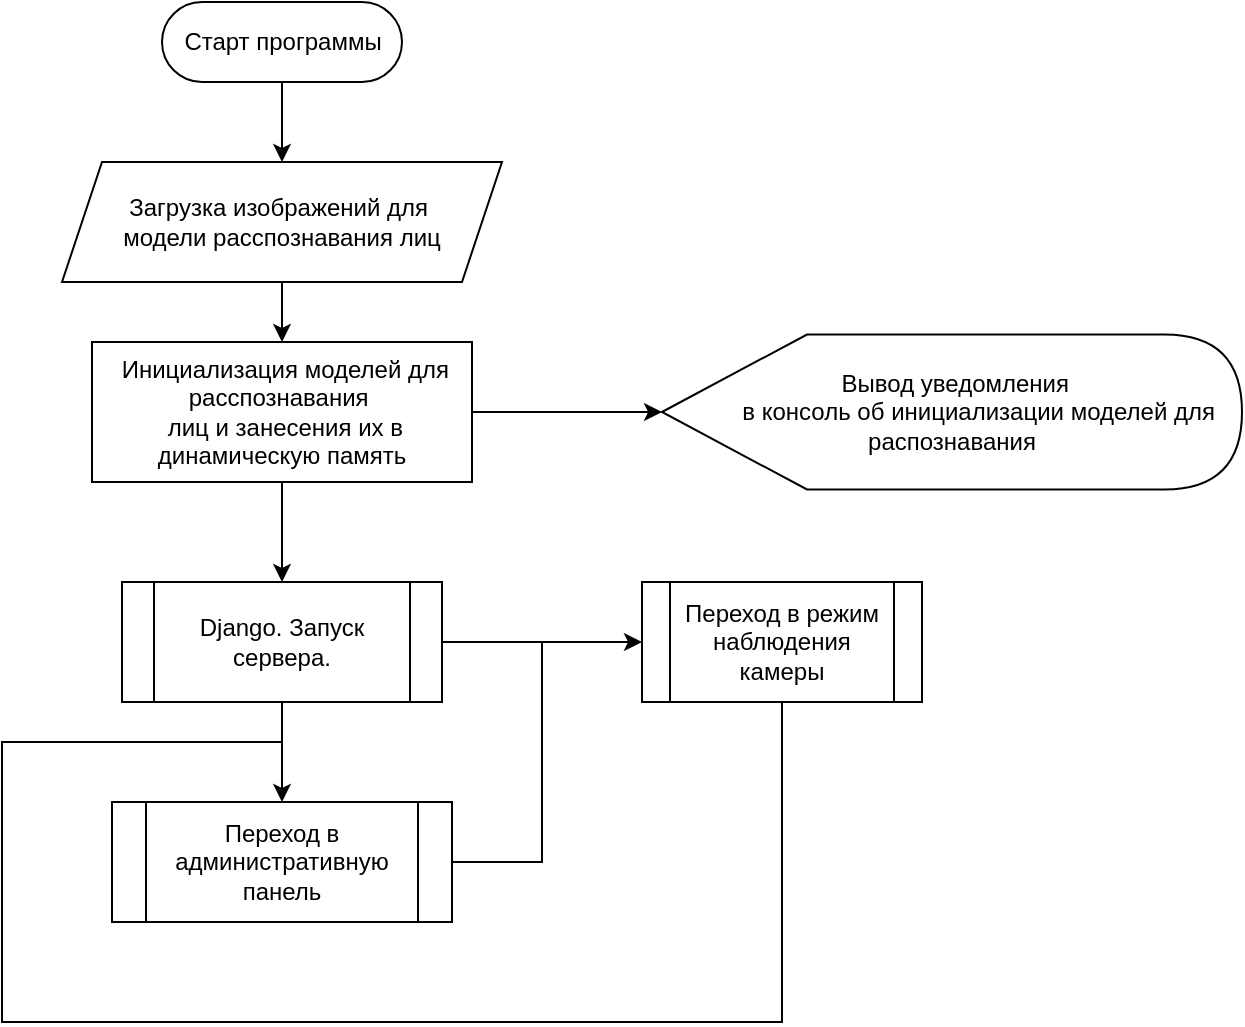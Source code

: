 <mxfile version="16.6.4" type="github">
  <diagram id="ewUVDnR6odoHEjvroTte" name="Page-1">
    <mxGraphModel dx="1483" dy="776" grid="1" gridSize="10" guides="1" tooltips="1" connect="1" arrows="1" fold="1" page="1" pageScale="1" pageWidth="827" pageHeight="1169" math="0" shadow="0">
      <root>
        <mxCell id="0" />
        <mxCell id="1" parent="0" />
        <mxCell id="1KVrCh8t2x983QBbP4De-7" value="" style="edgeStyle=orthogonalEdgeStyle;rounded=0;orthogonalLoop=1;jettySize=auto;html=1;" edge="1" parent="1" source="1KVrCh8t2x983QBbP4De-1" target="1KVrCh8t2x983QBbP4De-3">
          <mxGeometry relative="1" as="geometry" />
        </mxCell>
        <mxCell id="1KVrCh8t2x983QBbP4De-1" value="&lt;div&gt;Загрузка изображений для&amp;nbsp;&lt;/div&gt;&lt;div&gt;модели расспознавания лиц&lt;/div&gt;" style="shape=parallelogram;perimeter=parallelogramPerimeter;whiteSpace=wrap;html=1;fixedSize=1;" vertex="1" parent="1">
          <mxGeometry x="70" y="120" width="220" height="60" as="geometry" />
        </mxCell>
        <mxCell id="1KVrCh8t2x983QBbP4De-10" value="" style="edgeStyle=orthogonalEdgeStyle;rounded=0;orthogonalLoop=1;jettySize=auto;html=1;" edge="1" parent="1" source="1KVrCh8t2x983QBbP4De-3" target="1KVrCh8t2x983QBbP4De-9">
          <mxGeometry relative="1" as="geometry" />
        </mxCell>
        <mxCell id="1KVrCh8t2x983QBbP4De-21" value="" style="edgeStyle=orthogonalEdgeStyle;rounded=0;orthogonalLoop=1;jettySize=auto;html=1;" edge="1" parent="1" source="1KVrCh8t2x983QBbP4De-3" target="1KVrCh8t2x983QBbP4De-11">
          <mxGeometry relative="1" as="geometry" />
        </mxCell>
        <mxCell id="1KVrCh8t2x983QBbP4De-3" value="&lt;div&gt;&amp;nbsp;Инициализация моделей для расспознавания&amp;nbsp;&lt;/div&gt;&lt;div&gt;&amp;nbsp;лиц и занесения их в динамическую память&lt;/div&gt;" style="rounded=0;whiteSpace=wrap;html=1;" vertex="1" parent="1">
          <mxGeometry x="85" y="210" width="190" height="70" as="geometry" />
        </mxCell>
        <mxCell id="1KVrCh8t2x983QBbP4De-6" value="" style="edgeStyle=orthogonalEdgeStyle;rounded=0;orthogonalLoop=1;jettySize=auto;html=1;" edge="1" parent="1" source="1KVrCh8t2x983QBbP4De-5" target="1KVrCh8t2x983QBbP4De-1">
          <mxGeometry relative="1" as="geometry" />
        </mxCell>
        <mxCell id="1KVrCh8t2x983QBbP4De-5" value="Старт программы" style="html=1;dashed=0;whitespace=wrap;shape=mxgraph.dfd.start" vertex="1" parent="1">
          <mxGeometry x="120" y="40" width="120" height="40" as="geometry" />
        </mxCell>
        <mxCell id="1KVrCh8t2x983QBbP4De-9" value="&lt;div&gt;&amp;nbsp;Вывод уведомления&lt;/div&gt;&lt;div&gt;&amp;nbsp; &amp;nbsp; &amp;nbsp; &amp;nbsp; &amp;nbsp;в&lt;span&gt;&amp;nbsp;консоль об инициализации моделей&amp;nbsp;&lt;/span&gt;&lt;span&gt;для&amp;nbsp;&lt;/span&gt;&lt;/div&gt;&lt;div&gt;&lt;span&gt;распознавания&lt;/span&gt;&lt;/div&gt;" style="shape=display;whiteSpace=wrap;html=1;" vertex="1" parent="1">
          <mxGeometry x="370" y="206.25" width="290" height="77.5" as="geometry" />
        </mxCell>
        <mxCell id="1KVrCh8t2x983QBbP4De-28" value="" style="edgeStyle=orthogonalEdgeStyle;rounded=0;orthogonalLoop=1;jettySize=auto;html=1;" edge="1" parent="1" source="1KVrCh8t2x983QBbP4De-11">
          <mxGeometry relative="1" as="geometry">
            <mxPoint x="180.0" y="440" as="targetPoint" />
          </mxGeometry>
        </mxCell>
        <mxCell id="1KVrCh8t2x983QBbP4De-32" value="" style="edgeStyle=orthogonalEdgeStyle;rounded=0;orthogonalLoop=1;jettySize=auto;html=1;" edge="1" parent="1" source="1KVrCh8t2x983QBbP4De-11" target="1KVrCh8t2x983QBbP4De-31">
          <mxGeometry relative="1" as="geometry" />
        </mxCell>
        <mxCell id="1KVrCh8t2x983QBbP4De-11" value="Django. Запуск сервера." style="shape=process;whiteSpace=wrap;html=1;backgroundOutline=1;" vertex="1" parent="1">
          <mxGeometry x="100" y="330" width="160" height="60" as="geometry" />
        </mxCell>
        <mxCell id="1KVrCh8t2x983QBbP4De-30" value="Переход в административную панель" style="shape=process;whiteSpace=wrap;html=1;backgroundOutline=1;" vertex="1" parent="1">
          <mxGeometry x="95" y="440" width="170" height="60" as="geometry" />
        </mxCell>
        <mxCell id="1KVrCh8t2x983QBbP4De-31" value="Переход в режим наблюдения камеры" style="shape=process;whiteSpace=wrap;html=1;backgroundOutline=1;" vertex="1" parent="1">
          <mxGeometry x="360" y="330" width="140" height="60" as="geometry" />
        </mxCell>
        <mxCell id="1KVrCh8t2x983QBbP4De-35" value="" style="endArrow=none;html=1;rounded=0;exitX=1;exitY=0.5;exitDx=0;exitDy=0;" edge="1" parent="1" source="1KVrCh8t2x983QBbP4De-30">
          <mxGeometry width="50" height="50" relative="1" as="geometry">
            <mxPoint x="280" y="460" as="sourcePoint" />
            <mxPoint x="310" y="360" as="targetPoint" />
            <Array as="points">
              <mxPoint x="310" y="470" />
            </Array>
          </mxGeometry>
        </mxCell>
        <mxCell id="1KVrCh8t2x983QBbP4De-38" value="" style="endArrow=none;html=1;rounded=0;exitX=0.5;exitY=1;exitDx=0;exitDy=0;" edge="1" parent="1" source="1KVrCh8t2x983QBbP4De-31">
          <mxGeometry width="50" height="50" relative="1" as="geometry">
            <mxPoint x="280" y="460" as="sourcePoint" />
            <mxPoint x="180" y="410" as="targetPoint" />
            <Array as="points">
              <mxPoint x="430" y="550" />
              <mxPoint x="40" y="550" />
              <mxPoint x="40" y="410" />
            </Array>
          </mxGeometry>
        </mxCell>
      </root>
    </mxGraphModel>
  </diagram>
</mxfile>
